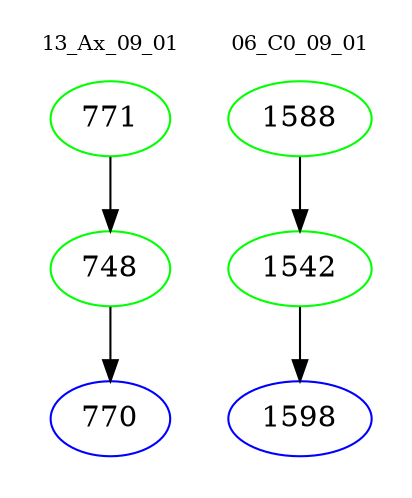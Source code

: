 digraph{
subgraph cluster_0 {
color = white
label = "13_Ax_09_01";
fontsize=10;
T0_771 [label="771", color="green"]
T0_771 -> T0_748 [color="black"]
T0_748 [label="748", color="green"]
T0_748 -> T0_770 [color="black"]
T0_770 [label="770", color="blue"]
}
subgraph cluster_1 {
color = white
label = "06_C0_09_01";
fontsize=10;
T1_1588 [label="1588", color="green"]
T1_1588 -> T1_1542 [color="black"]
T1_1542 [label="1542", color="green"]
T1_1542 -> T1_1598 [color="black"]
T1_1598 [label="1598", color="blue"]
}
}

